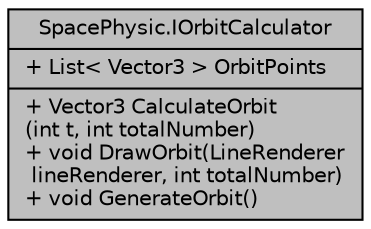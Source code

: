 digraph "SpacePhysic.IOrbitCalculator"
{
 // INTERACTIVE_SVG=YES
 // LATEX_PDF_SIZE
  edge [fontname="Helvetica",fontsize="10",labelfontname="Helvetica",labelfontsize="10"];
  node [fontname="Helvetica",fontsize="10",shape=record];
  Node1 [label="{SpacePhysic.IOrbitCalculator\n|+ List\< Vector3 \> OrbitPoints\l|+ Vector3 CalculateOrbit\l(int t, int totalNumber)\l+ void DrawOrbit(LineRenderer\l lineRenderer, int totalNumber)\l+ void GenerateOrbit()\l}",height=0.2,width=0.4,color="black", fillcolor="grey75", style="filled", fontcolor="black",tooltip="桂东计算接口"];
}
